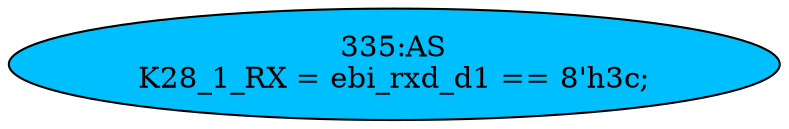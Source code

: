 strict digraph "" {
	node [label="\N"];
	"335:AS"	 [ast="<pyverilog.vparser.ast.Assign object at 0x7f273e619b10>",
		def_var="['K28_1_RX']",
		fillcolor=deepskyblue,
		label="335:AS
K28_1_RX = ebi_rxd_d1 == 8'h3c;",
		statements="[]",
		style=filled,
		typ=Assign,
		use_var="['ebi_rxd_d1']"];
}
